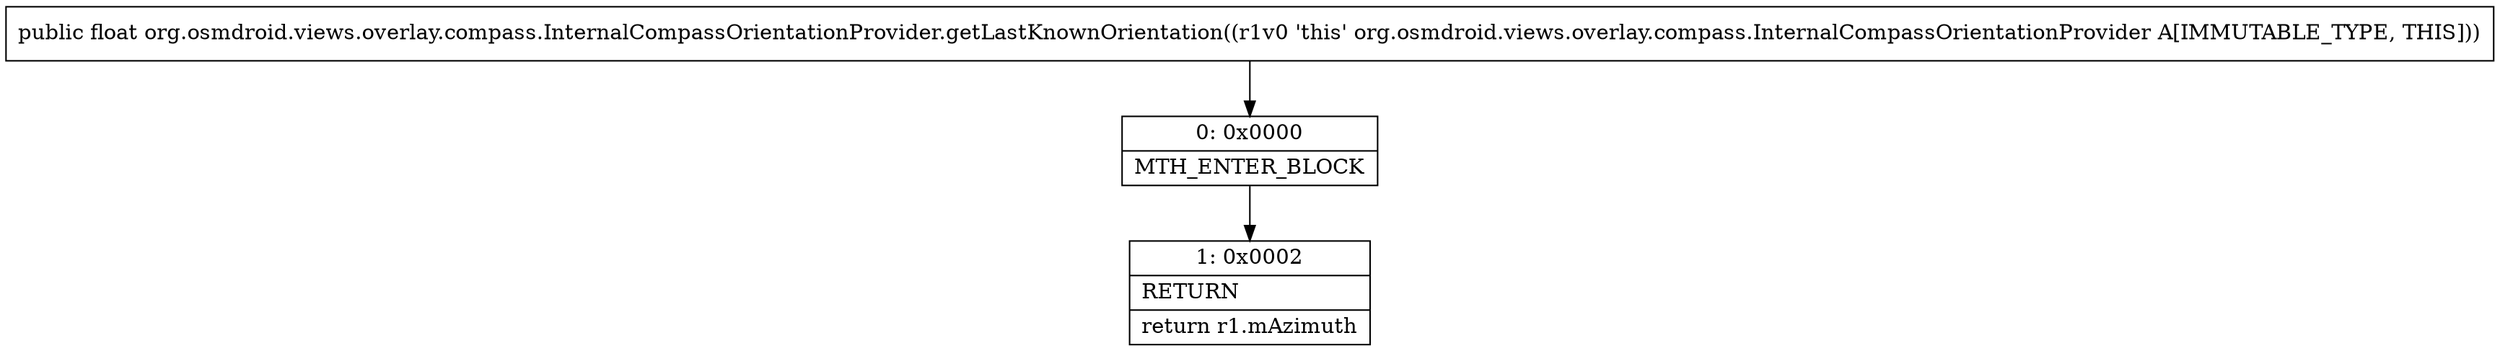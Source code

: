 digraph "CFG fororg.osmdroid.views.overlay.compass.InternalCompassOrientationProvider.getLastKnownOrientation()F" {
Node_0 [shape=record,label="{0\:\ 0x0000|MTH_ENTER_BLOCK\l}"];
Node_1 [shape=record,label="{1\:\ 0x0002|RETURN\l|return r1.mAzimuth\l}"];
MethodNode[shape=record,label="{public float org.osmdroid.views.overlay.compass.InternalCompassOrientationProvider.getLastKnownOrientation((r1v0 'this' org.osmdroid.views.overlay.compass.InternalCompassOrientationProvider A[IMMUTABLE_TYPE, THIS])) }"];
MethodNode -> Node_0;
Node_0 -> Node_1;
}


